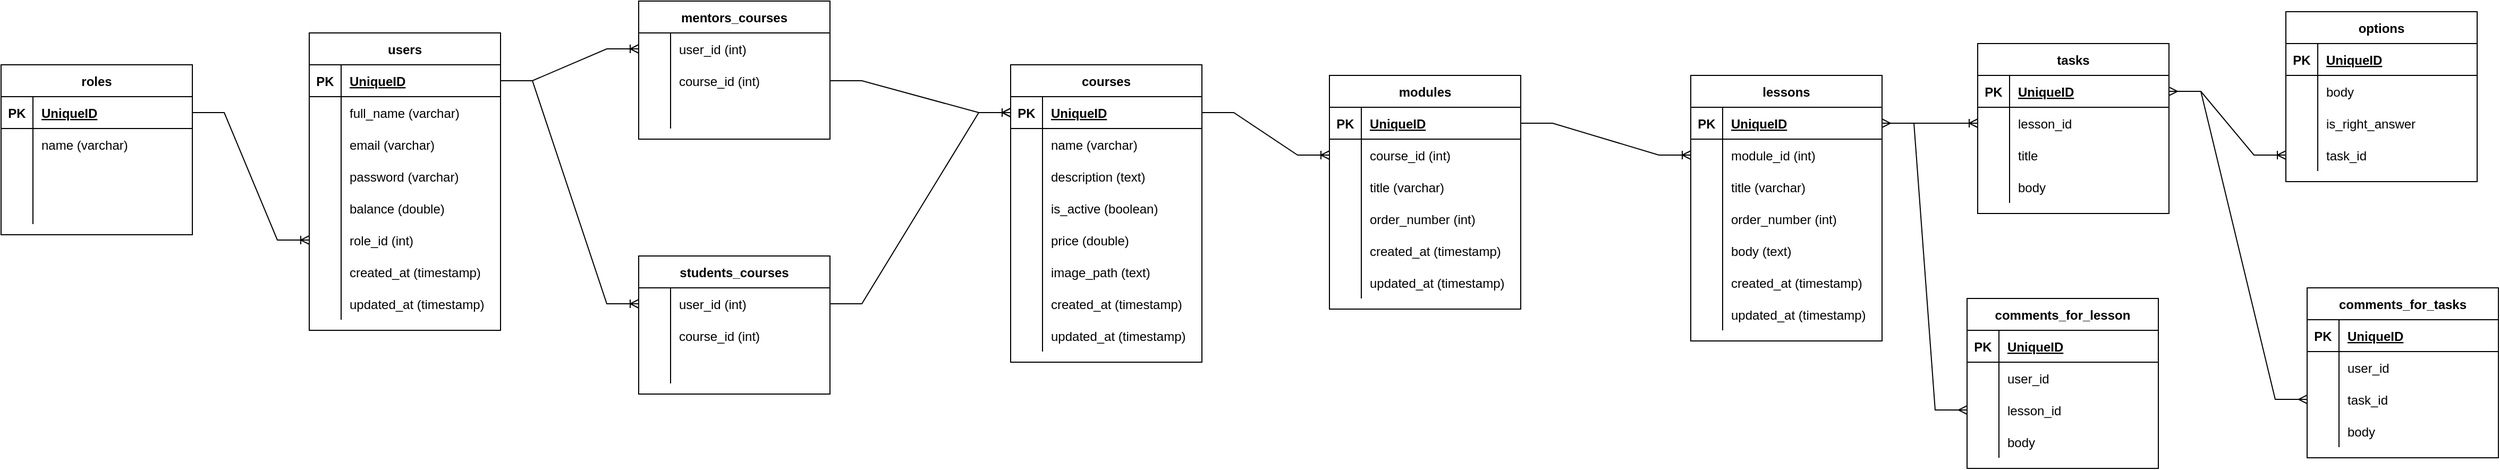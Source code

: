 <mxfile version="16.5.6" type="device"><diagram id="R2lEEEUBdFMjLlhIrx00" name="Page-1"><mxGraphModel dx="1988" dy="519" grid="1" gridSize="10" guides="1" tooltips="1" connect="1" arrows="1" fold="1" page="1" pageScale="1" pageWidth="850" pageHeight="1100" math="0" shadow="0" extFonts="Permanent Marker^https://fonts.googleapis.com/css?family=Permanent+Marker"><root><mxCell id="0"/><mxCell id="1" parent="0"/><mxCell id="XS4-mK8afPILkRImceYB-1" value="courses" style="shape=table;startSize=30;container=1;collapsible=1;childLayout=tableLayout;fixedRows=1;rowLines=0;fontStyle=1;align=center;resizeLast=1;" parent="1" vertex="1"><mxGeometry x="610" y="90" width="180" height="280" as="geometry"/></mxCell><mxCell id="XS4-mK8afPILkRImceYB-2" value="" style="shape=tableRow;horizontal=0;startSize=0;swimlaneHead=0;swimlaneBody=0;fillColor=none;collapsible=0;dropTarget=0;points=[[0,0.5],[1,0.5]];portConstraint=eastwest;top=0;left=0;right=0;bottom=1;" parent="XS4-mK8afPILkRImceYB-1" vertex="1"><mxGeometry y="30" width="180" height="30" as="geometry"/></mxCell><mxCell id="XS4-mK8afPILkRImceYB-3" value="PK" style="shape=partialRectangle;connectable=0;fillColor=none;top=0;left=0;bottom=0;right=0;fontStyle=1;overflow=hidden;" parent="XS4-mK8afPILkRImceYB-2" vertex="1"><mxGeometry width="30" height="30" as="geometry"><mxRectangle width="30" height="30" as="alternateBounds"/></mxGeometry></mxCell><mxCell id="XS4-mK8afPILkRImceYB-4" value="UniqueID" style="shape=partialRectangle;connectable=0;fillColor=none;top=0;left=0;bottom=0;right=0;align=left;spacingLeft=6;fontStyle=5;overflow=hidden;" parent="XS4-mK8afPILkRImceYB-2" vertex="1"><mxGeometry x="30" width="150" height="30" as="geometry"><mxRectangle width="150" height="30" as="alternateBounds"/></mxGeometry></mxCell><mxCell id="XS4-mK8afPILkRImceYB-5" value="" style="shape=tableRow;horizontal=0;startSize=0;swimlaneHead=0;swimlaneBody=0;fillColor=none;collapsible=0;dropTarget=0;points=[[0,0.5],[1,0.5]];portConstraint=eastwest;top=0;left=0;right=0;bottom=0;" parent="XS4-mK8afPILkRImceYB-1" vertex="1"><mxGeometry y="60" width="180" height="30" as="geometry"/></mxCell><mxCell id="XS4-mK8afPILkRImceYB-6" value="" style="shape=partialRectangle;connectable=0;fillColor=none;top=0;left=0;bottom=0;right=0;editable=1;overflow=hidden;" parent="XS4-mK8afPILkRImceYB-5" vertex="1"><mxGeometry width="30" height="30" as="geometry"><mxRectangle width="30" height="30" as="alternateBounds"/></mxGeometry></mxCell><mxCell id="XS4-mK8afPILkRImceYB-7" value="name (varchar)" style="shape=partialRectangle;connectable=0;fillColor=none;top=0;left=0;bottom=0;right=0;align=left;spacingLeft=6;overflow=hidden;" parent="XS4-mK8afPILkRImceYB-5" vertex="1"><mxGeometry x="30" width="150" height="30" as="geometry"><mxRectangle width="150" height="30" as="alternateBounds"/></mxGeometry></mxCell><mxCell id="XS4-mK8afPILkRImceYB-8" value="" style="shape=tableRow;horizontal=0;startSize=0;swimlaneHead=0;swimlaneBody=0;fillColor=none;collapsible=0;dropTarget=0;points=[[0,0.5],[1,0.5]];portConstraint=eastwest;top=0;left=0;right=0;bottom=0;" parent="XS4-mK8afPILkRImceYB-1" vertex="1"><mxGeometry y="90" width="180" height="30" as="geometry"/></mxCell><mxCell id="XS4-mK8afPILkRImceYB-9" value="" style="shape=partialRectangle;connectable=0;fillColor=none;top=0;left=0;bottom=0;right=0;editable=1;overflow=hidden;" parent="XS4-mK8afPILkRImceYB-8" vertex="1"><mxGeometry width="30" height="30" as="geometry"><mxRectangle width="30" height="30" as="alternateBounds"/></mxGeometry></mxCell><mxCell id="XS4-mK8afPILkRImceYB-10" value="description (text)" style="shape=partialRectangle;connectable=0;fillColor=none;top=0;left=0;bottom=0;right=0;align=left;spacingLeft=6;overflow=hidden;" parent="XS4-mK8afPILkRImceYB-8" vertex="1"><mxGeometry x="30" width="150" height="30" as="geometry"><mxRectangle width="150" height="30" as="alternateBounds"/></mxGeometry></mxCell><mxCell id="XS4-mK8afPILkRImceYB-11" value="" style="shape=tableRow;horizontal=0;startSize=0;swimlaneHead=0;swimlaneBody=0;fillColor=none;collapsible=0;dropTarget=0;points=[[0,0.5],[1,0.5]];portConstraint=eastwest;top=0;left=0;right=0;bottom=0;" parent="XS4-mK8afPILkRImceYB-1" vertex="1"><mxGeometry y="120" width="180" height="30" as="geometry"/></mxCell><mxCell id="XS4-mK8afPILkRImceYB-12" value="" style="shape=partialRectangle;connectable=0;fillColor=none;top=0;left=0;bottom=0;right=0;editable=1;overflow=hidden;" parent="XS4-mK8afPILkRImceYB-11" vertex="1"><mxGeometry width="30" height="30" as="geometry"><mxRectangle width="30" height="30" as="alternateBounds"/></mxGeometry></mxCell><mxCell id="XS4-mK8afPILkRImceYB-13" value="is_active (boolean)" style="shape=partialRectangle;connectable=0;fillColor=none;top=0;left=0;bottom=0;right=0;align=left;spacingLeft=6;overflow=hidden;" parent="XS4-mK8afPILkRImceYB-11" vertex="1"><mxGeometry x="30" width="150" height="30" as="geometry"><mxRectangle width="150" height="30" as="alternateBounds"/></mxGeometry></mxCell><mxCell id="XS4-mK8afPILkRImceYB-14" value="" style="shape=tableRow;horizontal=0;startSize=0;swimlaneHead=0;swimlaneBody=0;fillColor=none;collapsible=0;dropTarget=0;points=[[0,0.5],[1,0.5]];portConstraint=eastwest;top=0;left=0;right=0;bottom=0;" parent="XS4-mK8afPILkRImceYB-1" vertex="1"><mxGeometry y="150" width="180" height="30" as="geometry"/></mxCell><mxCell id="XS4-mK8afPILkRImceYB-15" value="" style="shape=partialRectangle;connectable=0;fillColor=none;top=0;left=0;bottom=0;right=0;editable=1;overflow=hidden;" parent="XS4-mK8afPILkRImceYB-14" vertex="1"><mxGeometry width="30" height="30" as="geometry"><mxRectangle width="30" height="30" as="alternateBounds"/></mxGeometry></mxCell><mxCell id="XS4-mK8afPILkRImceYB-16" value="price (double)" style="shape=partialRectangle;connectable=0;fillColor=none;top=0;left=0;bottom=0;right=0;align=left;spacingLeft=6;overflow=hidden;" parent="XS4-mK8afPILkRImceYB-14" vertex="1"><mxGeometry x="30" width="150" height="30" as="geometry"><mxRectangle width="150" height="30" as="alternateBounds"/></mxGeometry></mxCell><mxCell id="DSPW4lPwPJYyPIC0Opnb-1" value="" style="shape=tableRow;horizontal=0;startSize=0;swimlaneHead=0;swimlaneBody=0;fillColor=none;collapsible=0;dropTarget=0;points=[[0,0.5],[1,0.5]];portConstraint=eastwest;top=0;left=0;right=0;bottom=0;" parent="XS4-mK8afPILkRImceYB-1" vertex="1"><mxGeometry y="180" width="180" height="30" as="geometry"/></mxCell><mxCell id="DSPW4lPwPJYyPIC0Opnb-2" value="" style="shape=partialRectangle;connectable=0;fillColor=none;top=0;left=0;bottom=0;right=0;editable=1;overflow=hidden;" parent="DSPW4lPwPJYyPIC0Opnb-1" vertex="1"><mxGeometry width="30" height="30" as="geometry"><mxRectangle width="30" height="30" as="alternateBounds"/></mxGeometry></mxCell><mxCell id="DSPW4lPwPJYyPIC0Opnb-3" value="image_path (text)" style="shape=partialRectangle;connectable=0;fillColor=none;top=0;left=0;bottom=0;right=0;align=left;spacingLeft=6;overflow=hidden;" parent="DSPW4lPwPJYyPIC0Opnb-1" vertex="1"><mxGeometry x="30" width="150" height="30" as="geometry"><mxRectangle width="150" height="30" as="alternateBounds"/></mxGeometry></mxCell><mxCell id="XS4-mK8afPILkRImceYB-17" value="" style="shape=tableRow;horizontal=0;startSize=0;swimlaneHead=0;swimlaneBody=0;fillColor=none;collapsible=0;dropTarget=0;points=[[0,0.5],[1,0.5]];portConstraint=eastwest;top=0;left=0;right=0;bottom=0;" parent="XS4-mK8afPILkRImceYB-1" vertex="1"><mxGeometry y="210" width="180" height="30" as="geometry"/></mxCell><mxCell id="XS4-mK8afPILkRImceYB-18" value="" style="shape=partialRectangle;connectable=0;fillColor=none;top=0;left=0;bottom=0;right=0;editable=1;overflow=hidden;" parent="XS4-mK8afPILkRImceYB-17" vertex="1"><mxGeometry width="30" height="30" as="geometry"><mxRectangle width="30" height="30" as="alternateBounds"/></mxGeometry></mxCell><mxCell id="XS4-mK8afPILkRImceYB-19" value="created_at (timestamp)" style="shape=partialRectangle;connectable=0;fillColor=none;top=0;left=0;bottom=0;right=0;align=left;spacingLeft=6;overflow=hidden;" parent="XS4-mK8afPILkRImceYB-17" vertex="1"><mxGeometry x="30" width="150" height="30" as="geometry"><mxRectangle width="150" height="30" as="alternateBounds"/></mxGeometry></mxCell><mxCell id="XS4-mK8afPILkRImceYB-20" value="" style="shape=tableRow;horizontal=0;startSize=0;swimlaneHead=0;swimlaneBody=0;fillColor=none;collapsible=0;dropTarget=0;points=[[0,0.5],[1,0.5]];portConstraint=eastwest;top=0;left=0;right=0;bottom=0;" parent="XS4-mK8afPILkRImceYB-1" vertex="1"><mxGeometry y="240" width="180" height="30" as="geometry"/></mxCell><mxCell id="XS4-mK8afPILkRImceYB-21" value="" style="shape=partialRectangle;connectable=0;fillColor=none;top=0;left=0;bottom=0;right=0;editable=1;overflow=hidden;" parent="XS4-mK8afPILkRImceYB-20" vertex="1"><mxGeometry width="30" height="30" as="geometry"><mxRectangle width="30" height="30" as="alternateBounds"/></mxGeometry></mxCell><mxCell id="XS4-mK8afPILkRImceYB-22" value="updated_at (timestamp)" style="shape=partialRectangle;connectable=0;fillColor=none;top=0;left=0;bottom=0;right=0;align=left;spacingLeft=6;overflow=hidden;" parent="XS4-mK8afPILkRImceYB-20" vertex="1"><mxGeometry x="30" width="150" height="30" as="geometry"><mxRectangle width="150" height="30" as="alternateBounds"/></mxGeometry></mxCell><mxCell id="XS4-mK8afPILkRImceYB-23" value="users" style="shape=table;startSize=30;container=1;collapsible=1;childLayout=tableLayout;fixedRows=1;rowLines=0;fontStyle=1;align=center;resizeLast=1;" parent="1" vertex="1"><mxGeometry x="-50" y="60" width="180" height="280" as="geometry"/></mxCell><mxCell id="XS4-mK8afPILkRImceYB-24" value="" style="shape=tableRow;horizontal=0;startSize=0;swimlaneHead=0;swimlaneBody=0;fillColor=none;collapsible=0;dropTarget=0;points=[[0,0.5],[1,0.5]];portConstraint=eastwest;top=0;left=0;right=0;bottom=1;" parent="XS4-mK8afPILkRImceYB-23" vertex="1"><mxGeometry y="30" width="180" height="30" as="geometry"/></mxCell><mxCell id="XS4-mK8afPILkRImceYB-25" value="PK" style="shape=partialRectangle;connectable=0;fillColor=none;top=0;left=0;bottom=0;right=0;fontStyle=1;overflow=hidden;" parent="XS4-mK8afPILkRImceYB-24" vertex="1"><mxGeometry width="30" height="30" as="geometry"><mxRectangle width="30" height="30" as="alternateBounds"/></mxGeometry></mxCell><mxCell id="XS4-mK8afPILkRImceYB-26" value="UniqueID" style="shape=partialRectangle;connectable=0;fillColor=none;top=0;left=0;bottom=0;right=0;align=left;spacingLeft=6;fontStyle=5;overflow=hidden;" parent="XS4-mK8afPILkRImceYB-24" vertex="1"><mxGeometry x="30" width="150" height="30" as="geometry"><mxRectangle width="150" height="30" as="alternateBounds"/></mxGeometry></mxCell><mxCell id="XS4-mK8afPILkRImceYB-27" value="" style="shape=tableRow;horizontal=0;startSize=0;swimlaneHead=0;swimlaneBody=0;fillColor=none;collapsible=0;dropTarget=0;points=[[0,0.5],[1,0.5]];portConstraint=eastwest;top=0;left=0;right=0;bottom=0;" parent="XS4-mK8afPILkRImceYB-23" vertex="1"><mxGeometry y="60" width="180" height="30" as="geometry"/></mxCell><mxCell id="XS4-mK8afPILkRImceYB-28" value="" style="shape=partialRectangle;connectable=0;fillColor=none;top=0;left=0;bottom=0;right=0;editable=1;overflow=hidden;" parent="XS4-mK8afPILkRImceYB-27" vertex="1"><mxGeometry width="30" height="30" as="geometry"><mxRectangle width="30" height="30" as="alternateBounds"/></mxGeometry></mxCell><mxCell id="XS4-mK8afPILkRImceYB-29" value="full_name (varchar)" style="shape=partialRectangle;connectable=0;fillColor=none;top=0;left=0;bottom=0;right=0;align=left;spacingLeft=6;overflow=hidden;" parent="XS4-mK8afPILkRImceYB-27" vertex="1"><mxGeometry x="30" width="150" height="30" as="geometry"><mxRectangle width="150" height="30" as="alternateBounds"/></mxGeometry></mxCell><mxCell id="XS4-mK8afPILkRImceYB-30" value="" style="shape=tableRow;horizontal=0;startSize=0;swimlaneHead=0;swimlaneBody=0;fillColor=none;collapsible=0;dropTarget=0;points=[[0,0.5],[1,0.5]];portConstraint=eastwest;top=0;left=0;right=0;bottom=0;" parent="XS4-mK8afPILkRImceYB-23" vertex="1"><mxGeometry y="90" width="180" height="30" as="geometry"/></mxCell><mxCell id="XS4-mK8afPILkRImceYB-31" value="" style="shape=partialRectangle;connectable=0;fillColor=none;top=0;left=0;bottom=0;right=0;editable=1;overflow=hidden;" parent="XS4-mK8afPILkRImceYB-30" vertex="1"><mxGeometry width="30" height="30" as="geometry"><mxRectangle width="30" height="30" as="alternateBounds"/></mxGeometry></mxCell><mxCell id="XS4-mK8afPILkRImceYB-32" value="email (varchar)" style="shape=partialRectangle;connectable=0;fillColor=none;top=0;left=0;bottom=0;right=0;align=left;spacingLeft=6;overflow=hidden;" parent="XS4-mK8afPILkRImceYB-30" vertex="1"><mxGeometry x="30" width="150" height="30" as="geometry"><mxRectangle width="150" height="30" as="alternateBounds"/></mxGeometry></mxCell><mxCell id="XS4-mK8afPILkRImceYB-33" value="" style="shape=tableRow;horizontal=0;startSize=0;swimlaneHead=0;swimlaneBody=0;fillColor=none;collapsible=0;dropTarget=0;points=[[0,0.5],[1,0.5]];portConstraint=eastwest;top=0;left=0;right=0;bottom=0;" parent="XS4-mK8afPILkRImceYB-23" vertex="1"><mxGeometry y="120" width="180" height="30" as="geometry"/></mxCell><mxCell id="XS4-mK8afPILkRImceYB-34" value="" style="shape=partialRectangle;connectable=0;fillColor=none;top=0;left=0;bottom=0;right=0;editable=1;overflow=hidden;" parent="XS4-mK8afPILkRImceYB-33" vertex="1"><mxGeometry width="30" height="30" as="geometry"><mxRectangle width="30" height="30" as="alternateBounds"/></mxGeometry></mxCell><mxCell id="XS4-mK8afPILkRImceYB-35" value="password (varchar)" style="shape=partialRectangle;connectable=0;fillColor=none;top=0;left=0;bottom=0;right=0;align=left;spacingLeft=6;overflow=hidden;" parent="XS4-mK8afPILkRImceYB-33" vertex="1"><mxGeometry x="30" width="150" height="30" as="geometry"><mxRectangle width="150" height="30" as="alternateBounds"/></mxGeometry></mxCell><mxCell id="XS4-mK8afPILkRImceYB-36" value="" style="shape=tableRow;horizontal=0;startSize=0;swimlaneHead=0;swimlaneBody=0;fillColor=none;collapsible=0;dropTarget=0;points=[[0,0.5],[1,0.5]];portConstraint=eastwest;top=0;left=0;right=0;bottom=0;" parent="XS4-mK8afPILkRImceYB-23" vertex="1"><mxGeometry y="150" width="180" height="30" as="geometry"/></mxCell><mxCell id="XS4-mK8afPILkRImceYB-37" value="" style="shape=partialRectangle;connectable=0;fillColor=none;top=0;left=0;bottom=0;right=0;editable=1;overflow=hidden;" parent="XS4-mK8afPILkRImceYB-36" vertex="1"><mxGeometry width="30" height="30" as="geometry"><mxRectangle width="30" height="30" as="alternateBounds"/></mxGeometry></mxCell><mxCell id="XS4-mK8afPILkRImceYB-38" value="balance (double)" style="shape=partialRectangle;connectable=0;fillColor=none;top=0;left=0;bottom=0;right=0;align=left;spacingLeft=6;overflow=hidden;" parent="XS4-mK8afPILkRImceYB-36" vertex="1"><mxGeometry x="30" width="150" height="30" as="geometry"><mxRectangle width="150" height="30" as="alternateBounds"/></mxGeometry></mxCell><mxCell id="XS4-mK8afPILkRImceYB-39" value="" style="shape=tableRow;horizontal=0;startSize=0;swimlaneHead=0;swimlaneBody=0;fillColor=none;collapsible=0;dropTarget=0;points=[[0,0.5],[1,0.5]];portConstraint=eastwest;top=0;left=0;right=0;bottom=0;" parent="XS4-mK8afPILkRImceYB-23" vertex="1"><mxGeometry y="180" width="180" height="30" as="geometry"/></mxCell><mxCell id="XS4-mK8afPILkRImceYB-40" value="" style="shape=partialRectangle;connectable=0;fillColor=none;top=0;left=0;bottom=0;right=0;editable=1;overflow=hidden;" parent="XS4-mK8afPILkRImceYB-39" vertex="1"><mxGeometry width="30" height="30" as="geometry"><mxRectangle width="30" height="30" as="alternateBounds"/></mxGeometry></mxCell><mxCell id="XS4-mK8afPILkRImceYB-41" value="role_id (int)" style="shape=partialRectangle;connectable=0;fillColor=none;top=0;left=0;bottom=0;right=0;align=left;spacingLeft=6;overflow=hidden;" parent="XS4-mK8afPILkRImceYB-39" vertex="1"><mxGeometry x="30" width="150" height="30" as="geometry"><mxRectangle width="150" height="30" as="alternateBounds"/></mxGeometry></mxCell><mxCell id="XS4-mK8afPILkRImceYB-42" value="" style="shape=tableRow;horizontal=0;startSize=0;swimlaneHead=0;swimlaneBody=0;fillColor=none;collapsible=0;dropTarget=0;points=[[0,0.5],[1,0.5]];portConstraint=eastwest;top=0;left=0;right=0;bottom=0;" parent="XS4-mK8afPILkRImceYB-23" vertex="1"><mxGeometry y="210" width="180" height="30" as="geometry"/></mxCell><mxCell id="XS4-mK8afPILkRImceYB-43" value="" style="shape=partialRectangle;connectable=0;fillColor=none;top=0;left=0;bottom=0;right=0;editable=1;overflow=hidden;" parent="XS4-mK8afPILkRImceYB-42" vertex="1"><mxGeometry width="30" height="30" as="geometry"><mxRectangle width="30" height="30" as="alternateBounds"/></mxGeometry></mxCell><mxCell id="XS4-mK8afPILkRImceYB-44" value="created_at (timestamp)" style="shape=partialRectangle;connectable=0;fillColor=none;top=0;left=0;bottom=0;right=0;align=left;spacingLeft=6;overflow=hidden;" parent="XS4-mK8afPILkRImceYB-42" vertex="1"><mxGeometry x="30" width="150" height="30" as="geometry"><mxRectangle width="150" height="30" as="alternateBounds"/></mxGeometry></mxCell><mxCell id="XS4-mK8afPILkRImceYB-45" value="" style="shape=tableRow;horizontal=0;startSize=0;swimlaneHead=0;swimlaneBody=0;fillColor=none;collapsible=0;dropTarget=0;points=[[0,0.5],[1,0.5]];portConstraint=eastwest;top=0;left=0;right=0;bottom=0;" parent="XS4-mK8afPILkRImceYB-23" vertex="1"><mxGeometry y="240" width="180" height="30" as="geometry"/></mxCell><mxCell id="XS4-mK8afPILkRImceYB-46" value="" style="shape=partialRectangle;connectable=0;fillColor=none;top=0;left=0;bottom=0;right=0;editable=1;overflow=hidden;" parent="XS4-mK8afPILkRImceYB-45" vertex="1"><mxGeometry width="30" height="30" as="geometry"><mxRectangle width="30" height="30" as="alternateBounds"/></mxGeometry></mxCell><mxCell id="XS4-mK8afPILkRImceYB-47" value="updated_at (timestamp)" style="shape=partialRectangle;connectable=0;fillColor=none;top=0;left=0;bottom=0;right=0;align=left;spacingLeft=6;overflow=hidden;" parent="XS4-mK8afPILkRImceYB-45" vertex="1"><mxGeometry x="30" width="150" height="30" as="geometry"><mxRectangle width="150" height="30" as="alternateBounds"/></mxGeometry></mxCell><mxCell id="XS4-mK8afPILkRImceYB-48" value="roles" style="shape=table;startSize=30;container=1;collapsible=1;childLayout=tableLayout;fixedRows=1;rowLines=0;fontStyle=1;align=center;resizeLast=1;" parent="1" vertex="1"><mxGeometry x="-340" y="90" width="180" height="160" as="geometry"/></mxCell><mxCell id="XS4-mK8afPILkRImceYB-49" value="" style="shape=tableRow;horizontal=0;startSize=0;swimlaneHead=0;swimlaneBody=0;fillColor=none;collapsible=0;dropTarget=0;points=[[0,0.5],[1,0.5]];portConstraint=eastwest;top=0;left=0;right=0;bottom=1;" parent="XS4-mK8afPILkRImceYB-48" vertex="1"><mxGeometry y="30" width="180" height="30" as="geometry"/></mxCell><mxCell id="XS4-mK8afPILkRImceYB-50" value="PK" style="shape=partialRectangle;connectable=0;fillColor=none;top=0;left=0;bottom=0;right=0;fontStyle=1;overflow=hidden;" parent="XS4-mK8afPILkRImceYB-49" vertex="1"><mxGeometry width="30" height="30" as="geometry"><mxRectangle width="30" height="30" as="alternateBounds"/></mxGeometry></mxCell><mxCell id="XS4-mK8afPILkRImceYB-51" value="UniqueID" style="shape=partialRectangle;connectable=0;fillColor=none;top=0;left=0;bottom=0;right=0;align=left;spacingLeft=6;fontStyle=5;overflow=hidden;" parent="XS4-mK8afPILkRImceYB-49" vertex="1"><mxGeometry x="30" width="150" height="30" as="geometry"><mxRectangle width="150" height="30" as="alternateBounds"/></mxGeometry></mxCell><mxCell id="XS4-mK8afPILkRImceYB-52" value="" style="shape=tableRow;horizontal=0;startSize=0;swimlaneHead=0;swimlaneBody=0;fillColor=none;collapsible=0;dropTarget=0;points=[[0,0.5],[1,0.5]];portConstraint=eastwest;top=0;left=0;right=0;bottom=0;" parent="XS4-mK8afPILkRImceYB-48" vertex="1"><mxGeometry y="60" width="180" height="30" as="geometry"/></mxCell><mxCell id="XS4-mK8afPILkRImceYB-53" value="" style="shape=partialRectangle;connectable=0;fillColor=none;top=0;left=0;bottom=0;right=0;editable=1;overflow=hidden;" parent="XS4-mK8afPILkRImceYB-52" vertex="1"><mxGeometry width="30" height="30" as="geometry"><mxRectangle width="30" height="30" as="alternateBounds"/></mxGeometry></mxCell><mxCell id="XS4-mK8afPILkRImceYB-54" value="name (varchar)" style="shape=partialRectangle;connectable=0;fillColor=none;top=0;left=0;bottom=0;right=0;align=left;spacingLeft=6;overflow=hidden;" parent="XS4-mK8afPILkRImceYB-52" vertex="1"><mxGeometry x="30" width="150" height="30" as="geometry"><mxRectangle width="150" height="30" as="alternateBounds"/></mxGeometry></mxCell><mxCell id="XS4-mK8afPILkRImceYB-55" value="" style="shape=tableRow;horizontal=0;startSize=0;swimlaneHead=0;swimlaneBody=0;fillColor=none;collapsible=0;dropTarget=0;points=[[0,0.5],[1,0.5]];portConstraint=eastwest;top=0;left=0;right=0;bottom=0;" parent="XS4-mK8afPILkRImceYB-48" vertex="1"><mxGeometry y="90" width="180" height="30" as="geometry"/></mxCell><mxCell id="XS4-mK8afPILkRImceYB-56" value="" style="shape=partialRectangle;connectable=0;fillColor=none;top=0;left=0;bottom=0;right=0;editable=1;overflow=hidden;" parent="XS4-mK8afPILkRImceYB-55" vertex="1"><mxGeometry width="30" height="30" as="geometry"><mxRectangle width="30" height="30" as="alternateBounds"/></mxGeometry></mxCell><mxCell id="XS4-mK8afPILkRImceYB-57" value="" style="shape=partialRectangle;connectable=0;fillColor=none;top=0;left=0;bottom=0;right=0;align=left;spacingLeft=6;overflow=hidden;" parent="XS4-mK8afPILkRImceYB-55" vertex="1"><mxGeometry x="30" width="150" height="30" as="geometry"><mxRectangle width="150" height="30" as="alternateBounds"/></mxGeometry></mxCell><mxCell id="XS4-mK8afPILkRImceYB-58" value="" style="shape=tableRow;horizontal=0;startSize=0;swimlaneHead=0;swimlaneBody=0;fillColor=none;collapsible=0;dropTarget=0;points=[[0,0.5],[1,0.5]];portConstraint=eastwest;top=0;left=0;right=0;bottom=0;" parent="XS4-mK8afPILkRImceYB-48" vertex="1"><mxGeometry y="120" width="180" height="30" as="geometry"/></mxCell><mxCell id="XS4-mK8afPILkRImceYB-59" value="" style="shape=partialRectangle;connectable=0;fillColor=none;top=0;left=0;bottom=0;right=0;editable=1;overflow=hidden;" parent="XS4-mK8afPILkRImceYB-58" vertex="1"><mxGeometry width="30" height="30" as="geometry"><mxRectangle width="30" height="30" as="alternateBounds"/></mxGeometry></mxCell><mxCell id="XS4-mK8afPILkRImceYB-60" value="" style="shape=partialRectangle;connectable=0;fillColor=none;top=0;left=0;bottom=0;right=0;align=left;spacingLeft=6;overflow=hidden;" parent="XS4-mK8afPILkRImceYB-58" vertex="1"><mxGeometry x="30" width="150" height="30" as="geometry"><mxRectangle width="150" height="30" as="alternateBounds"/></mxGeometry></mxCell><mxCell id="XS4-mK8afPILkRImceYB-61" value="" style="edgeStyle=entityRelationEdgeStyle;fontSize=12;html=1;endArrow=ERoneToMany;rounded=0;exitX=1;exitY=0.5;exitDx=0;exitDy=0;entryX=0;entryY=0.5;entryDx=0;entryDy=0;" parent="1" source="XS4-mK8afPILkRImceYB-49" target="XS4-mK8afPILkRImceYB-39" edge="1"><mxGeometry width="100" height="100" relative="1" as="geometry"><mxPoint x="-80" y="290" as="sourcePoint"/><mxPoint x="20" y="190" as="targetPoint"/></mxGeometry></mxCell><mxCell id="XS4-mK8afPILkRImceYB-62" value="mentors_courses" style="shape=table;startSize=30;container=1;collapsible=1;childLayout=tableLayout;fixedRows=1;rowLines=0;fontStyle=1;align=center;resizeLast=1;" parent="1" vertex="1"><mxGeometry x="260" y="30" width="180" height="130" as="geometry"/></mxCell><mxCell id="XS4-mK8afPILkRImceYB-66" value="" style="shape=tableRow;horizontal=0;startSize=0;swimlaneHead=0;swimlaneBody=0;fillColor=none;collapsible=0;dropTarget=0;points=[[0,0.5],[1,0.5]];portConstraint=eastwest;top=0;left=0;right=0;bottom=0;" parent="XS4-mK8afPILkRImceYB-62" vertex="1"><mxGeometry y="30" width="180" height="30" as="geometry"/></mxCell><mxCell id="XS4-mK8afPILkRImceYB-67" value="" style="shape=partialRectangle;connectable=0;fillColor=none;top=0;left=0;bottom=0;right=0;editable=1;overflow=hidden;" parent="XS4-mK8afPILkRImceYB-66" vertex="1"><mxGeometry width="30" height="30" as="geometry"><mxRectangle width="30" height="30" as="alternateBounds"/></mxGeometry></mxCell><mxCell id="XS4-mK8afPILkRImceYB-68" value="user_id (int)" style="shape=partialRectangle;connectable=0;fillColor=none;top=0;left=0;bottom=0;right=0;align=left;spacingLeft=6;overflow=hidden;" parent="XS4-mK8afPILkRImceYB-66" vertex="1"><mxGeometry x="30" width="150" height="30" as="geometry"><mxRectangle width="150" height="30" as="alternateBounds"/></mxGeometry></mxCell><mxCell id="XS4-mK8afPILkRImceYB-69" value="" style="shape=tableRow;horizontal=0;startSize=0;swimlaneHead=0;swimlaneBody=0;fillColor=none;collapsible=0;dropTarget=0;points=[[0,0.5],[1,0.5]];portConstraint=eastwest;top=0;left=0;right=0;bottom=0;" parent="XS4-mK8afPILkRImceYB-62" vertex="1"><mxGeometry y="60" width="180" height="30" as="geometry"/></mxCell><mxCell id="XS4-mK8afPILkRImceYB-70" value="" style="shape=partialRectangle;connectable=0;fillColor=none;top=0;left=0;bottom=0;right=0;editable=1;overflow=hidden;" parent="XS4-mK8afPILkRImceYB-69" vertex="1"><mxGeometry width="30" height="30" as="geometry"><mxRectangle width="30" height="30" as="alternateBounds"/></mxGeometry></mxCell><mxCell id="XS4-mK8afPILkRImceYB-71" value="course_id (int)" style="shape=partialRectangle;connectable=0;fillColor=none;top=0;left=0;bottom=0;right=0;align=left;spacingLeft=6;overflow=hidden;" parent="XS4-mK8afPILkRImceYB-69" vertex="1"><mxGeometry x="30" width="150" height="30" as="geometry"><mxRectangle width="150" height="30" as="alternateBounds"/></mxGeometry></mxCell><mxCell id="XS4-mK8afPILkRImceYB-72" value="" style="shape=tableRow;horizontal=0;startSize=0;swimlaneHead=0;swimlaneBody=0;fillColor=none;collapsible=0;dropTarget=0;points=[[0,0.5],[1,0.5]];portConstraint=eastwest;top=0;left=0;right=0;bottom=0;" parent="XS4-mK8afPILkRImceYB-62" vertex="1"><mxGeometry y="90" width="180" height="30" as="geometry"/></mxCell><mxCell id="XS4-mK8afPILkRImceYB-73" value="" style="shape=partialRectangle;connectable=0;fillColor=none;top=0;left=0;bottom=0;right=0;editable=1;overflow=hidden;" parent="XS4-mK8afPILkRImceYB-72" vertex="1"><mxGeometry width="30" height="30" as="geometry"><mxRectangle width="30" height="30" as="alternateBounds"/></mxGeometry></mxCell><mxCell id="XS4-mK8afPILkRImceYB-74" value="" style="shape=partialRectangle;connectable=0;fillColor=none;top=0;left=0;bottom=0;right=0;align=left;spacingLeft=6;overflow=hidden;" parent="XS4-mK8afPILkRImceYB-72" vertex="1"><mxGeometry x="30" width="150" height="30" as="geometry"><mxRectangle width="150" height="30" as="alternateBounds"/></mxGeometry></mxCell><mxCell id="XS4-mK8afPILkRImceYB-88" value="students_courses" style="shape=table;startSize=30;container=1;collapsible=1;childLayout=tableLayout;fixedRows=1;rowLines=0;fontStyle=1;align=center;resizeLast=1;" parent="1" vertex="1"><mxGeometry x="260" y="270" width="180" height="130" as="geometry"/></mxCell><mxCell id="XS4-mK8afPILkRImceYB-89" value="" style="shape=tableRow;horizontal=0;startSize=0;swimlaneHead=0;swimlaneBody=0;fillColor=none;collapsible=0;dropTarget=0;points=[[0,0.5],[1,0.5]];portConstraint=eastwest;top=0;left=0;right=0;bottom=0;" parent="XS4-mK8afPILkRImceYB-88" vertex="1"><mxGeometry y="30" width="180" height="30" as="geometry"/></mxCell><mxCell id="XS4-mK8afPILkRImceYB-90" value="" style="shape=partialRectangle;connectable=0;fillColor=none;top=0;left=0;bottom=0;right=0;editable=1;overflow=hidden;" parent="XS4-mK8afPILkRImceYB-89" vertex="1"><mxGeometry width="30" height="30" as="geometry"><mxRectangle width="30" height="30" as="alternateBounds"/></mxGeometry></mxCell><mxCell id="XS4-mK8afPILkRImceYB-91" value="user_id (int)" style="shape=partialRectangle;connectable=0;fillColor=none;top=0;left=0;bottom=0;right=0;align=left;spacingLeft=6;overflow=hidden;" parent="XS4-mK8afPILkRImceYB-89" vertex="1"><mxGeometry x="30" width="150" height="30" as="geometry"><mxRectangle width="150" height="30" as="alternateBounds"/></mxGeometry></mxCell><mxCell id="XS4-mK8afPILkRImceYB-92" value="" style="shape=tableRow;horizontal=0;startSize=0;swimlaneHead=0;swimlaneBody=0;fillColor=none;collapsible=0;dropTarget=0;points=[[0,0.5],[1,0.5]];portConstraint=eastwest;top=0;left=0;right=0;bottom=0;" parent="XS4-mK8afPILkRImceYB-88" vertex="1"><mxGeometry y="60" width="180" height="30" as="geometry"/></mxCell><mxCell id="XS4-mK8afPILkRImceYB-93" value="" style="shape=partialRectangle;connectable=0;fillColor=none;top=0;left=0;bottom=0;right=0;editable=1;overflow=hidden;" parent="XS4-mK8afPILkRImceYB-92" vertex="1"><mxGeometry width="30" height="30" as="geometry"><mxRectangle width="30" height="30" as="alternateBounds"/></mxGeometry></mxCell><mxCell id="XS4-mK8afPILkRImceYB-94" value="course_id (int)" style="shape=partialRectangle;connectable=0;fillColor=none;top=0;left=0;bottom=0;right=0;align=left;spacingLeft=6;overflow=hidden;" parent="XS4-mK8afPILkRImceYB-92" vertex="1"><mxGeometry x="30" width="150" height="30" as="geometry"><mxRectangle width="150" height="30" as="alternateBounds"/></mxGeometry></mxCell><mxCell id="XS4-mK8afPILkRImceYB-95" value="" style="shape=tableRow;horizontal=0;startSize=0;swimlaneHead=0;swimlaneBody=0;fillColor=none;collapsible=0;dropTarget=0;points=[[0,0.5],[1,0.5]];portConstraint=eastwest;top=0;left=0;right=0;bottom=0;" parent="XS4-mK8afPILkRImceYB-88" vertex="1"><mxGeometry y="90" width="180" height="30" as="geometry"/></mxCell><mxCell id="XS4-mK8afPILkRImceYB-96" value="" style="shape=partialRectangle;connectable=0;fillColor=none;top=0;left=0;bottom=0;right=0;editable=1;overflow=hidden;" parent="XS4-mK8afPILkRImceYB-95" vertex="1"><mxGeometry width="30" height="30" as="geometry"><mxRectangle width="30" height="30" as="alternateBounds"/></mxGeometry></mxCell><mxCell id="XS4-mK8afPILkRImceYB-97" value="" style="shape=partialRectangle;connectable=0;fillColor=none;top=0;left=0;bottom=0;right=0;align=left;spacingLeft=6;overflow=hidden;" parent="XS4-mK8afPILkRImceYB-95" vertex="1"><mxGeometry x="30" width="150" height="30" as="geometry"><mxRectangle width="150" height="30" as="alternateBounds"/></mxGeometry></mxCell><mxCell id="XS4-mK8afPILkRImceYB-98" value="" style="edgeStyle=entityRelationEdgeStyle;fontSize=12;html=1;endArrow=ERoneToMany;rounded=0;exitX=1;exitY=0.5;exitDx=0;exitDy=0;entryX=0;entryY=0.5;entryDx=0;entryDy=0;" parent="1" source="XS4-mK8afPILkRImceYB-24" target="XS4-mK8afPILkRImceYB-66" edge="1"><mxGeometry width="100" height="100" relative="1" as="geometry"><mxPoint x="200" y="210" as="sourcePoint"/><mxPoint x="320" y="190" as="targetPoint"/></mxGeometry></mxCell><mxCell id="XS4-mK8afPILkRImceYB-99" value="" style="edgeStyle=entityRelationEdgeStyle;fontSize=12;html=1;endArrow=ERoneToMany;rounded=0;exitX=1;exitY=0.5;exitDx=0;exitDy=0;" parent="1" source="XS4-mK8afPILkRImceYB-24" target="XS4-mK8afPILkRImceYB-89" edge="1"><mxGeometry width="100" height="100" relative="1" as="geometry"><mxPoint x="220" y="290" as="sourcePoint"/><mxPoint x="320" y="190" as="targetPoint"/></mxGeometry></mxCell><mxCell id="XS4-mK8afPILkRImceYB-100" value="" style="edgeStyle=entityRelationEdgeStyle;fontSize=12;html=1;endArrow=ERoneToMany;rounded=0;exitX=1;exitY=0.5;exitDx=0;exitDy=0;entryX=0;entryY=0.5;entryDx=0;entryDy=0;" parent="1" source="XS4-mK8afPILkRImceYB-69" target="XS4-mK8afPILkRImceYB-2" edge="1"><mxGeometry width="100" height="100" relative="1" as="geometry"><mxPoint x="490" y="260" as="sourcePoint"/><mxPoint x="590" y="160" as="targetPoint"/></mxGeometry></mxCell><mxCell id="XS4-mK8afPILkRImceYB-101" value="" style="edgeStyle=entityRelationEdgeStyle;fontSize=12;html=1;endArrow=ERoneToMany;rounded=0;entryX=0;entryY=0.5;entryDx=0;entryDy=0;exitX=1;exitY=0.5;exitDx=0;exitDy=0;" parent="1" source="XS4-mK8afPILkRImceYB-89" target="XS4-mK8afPILkRImceYB-2" edge="1"><mxGeometry width="100" height="100" relative="1" as="geometry"><mxPoint x="450" y="290" as="sourcePoint"/><mxPoint x="550" y="190" as="targetPoint"/></mxGeometry></mxCell><mxCell id="XS4-mK8afPILkRImceYB-102" value="modules" style="shape=table;startSize=30;container=1;collapsible=1;childLayout=tableLayout;fixedRows=1;rowLines=0;fontStyle=1;align=center;resizeLast=1;" parent="1" vertex="1"><mxGeometry x="910" y="100" width="180" height="220" as="geometry"/></mxCell><mxCell id="XS4-mK8afPILkRImceYB-103" value="" style="shape=tableRow;horizontal=0;startSize=0;swimlaneHead=0;swimlaneBody=0;fillColor=none;collapsible=0;dropTarget=0;points=[[0,0.5],[1,0.5]];portConstraint=eastwest;top=0;left=0;right=0;bottom=1;" parent="XS4-mK8afPILkRImceYB-102" vertex="1"><mxGeometry y="30" width="180" height="30" as="geometry"/></mxCell><mxCell id="XS4-mK8afPILkRImceYB-104" value="PK" style="shape=partialRectangle;connectable=0;fillColor=none;top=0;left=0;bottom=0;right=0;fontStyle=1;overflow=hidden;" parent="XS4-mK8afPILkRImceYB-103" vertex="1"><mxGeometry width="30" height="30" as="geometry"><mxRectangle width="30" height="30" as="alternateBounds"/></mxGeometry></mxCell><mxCell id="XS4-mK8afPILkRImceYB-105" value="UniqueID" style="shape=partialRectangle;connectable=0;fillColor=none;top=0;left=0;bottom=0;right=0;align=left;spacingLeft=6;fontStyle=5;overflow=hidden;" parent="XS4-mK8afPILkRImceYB-103" vertex="1"><mxGeometry x="30" width="150" height="30" as="geometry"><mxRectangle width="150" height="30" as="alternateBounds"/></mxGeometry></mxCell><mxCell id="XS4-mK8afPILkRImceYB-106" value="" style="shape=tableRow;horizontal=0;startSize=0;swimlaneHead=0;swimlaneBody=0;fillColor=none;collapsible=0;dropTarget=0;points=[[0,0.5],[1,0.5]];portConstraint=eastwest;top=0;left=0;right=0;bottom=0;" parent="XS4-mK8afPILkRImceYB-102" vertex="1"><mxGeometry y="60" width="180" height="30" as="geometry"/></mxCell><mxCell id="XS4-mK8afPILkRImceYB-107" value="" style="shape=partialRectangle;connectable=0;fillColor=none;top=0;left=0;bottom=0;right=0;editable=1;overflow=hidden;" parent="XS4-mK8afPILkRImceYB-106" vertex="1"><mxGeometry width="30" height="30" as="geometry"><mxRectangle width="30" height="30" as="alternateBounds"/></mxGeometry></mxCell><mxCell id="XS4-mK8afPILkRImceYB-108" value="course_id (int)" style="shape=partialRectangle;connectable=0;fillColor=none;top=0;left=0;bottom=0;right=0;align=left;spacingLeft=6;overflow=hidden;" parent="XS4-mK8afPILkRImceYB-106" vertex="1"><mxGeometry x="30" width="150" height="30" as="geometry"><mxRectangle width="150" height="30" as="alternateBounds"/></mxGeometry></mxCell><mxCell id="XS4-mK8afPILkRImceYB-109" value="" style="shape=tableRow;horizontal=0;startSize=0;swimlaneHead=0;swimlaneBody=0;fillColor=none;collapsible=0;dropTarget=0;points=[[0,0.5],[1,0.5]];portConstraint=eastwest;top=0;left=0;right=0;bottom=0;" parent="XS4-mK8afPILkRImceYB-102" vertex="1"><mxGeometry y="90" width="180" height="30" as="geometry"/></mxCell><mxCell id="XS4-mK8afPILkRImceYB-110" value="" style="shape=partialRectangle;connectable=0;fillColor=none;top=0;left=0;bottom=0;right=0;editable=1;overflow=hidden;" parent="XS4-mK8afPILkRImceYB-109" vertex="1"><mxGeometry width="30" height="30" as="geometry"><mxRectangle width="30" height="30" as="alternateBounds"/></mxGeometry></mxCell><mxCell id="XS4-mK8afPILkRImceYB-111" value="title (varchar)" style="shape=partialRectangle;connectable=0;fillColor=none;top=0;left=0;bottom=0;right=0;align=left;spacingLeft=6;overflow=hidden;" parent="XS4-mK8afPILkRImceYB-109" vertex="1"><mxGeometry x="30" width="150" height="30" as="geometry"><mxRectangle width="150" height="30" as="alternateBounds"/></mxGeometry></mxCell><mxCell id="XS4-mK8afPILkRImceYB-112" value="" style="shape=tableRow;horizontal=0;startSize=0;swimlaneHead=0;swimlaneBody=0;fillColor=none;collapsible=0;dropTarget=0;points=[[0,0.5],[1,0.5]];portConstraint=eastwest;top=0;left=0;right=0;bottom=0;" parent="XS4-mK8afPILkRImceYB-102" vertex="1"><mxGeometry y="120" width="180" height="30" as="geometry"/></mxCell><mxCell id="XS4-mK8afPILkRImceYB-113" value="" style="shape=partialRectangle;connectable=0;fillColor=none;top=0;left=0;bottom=0;right=0;editable=1;overflow=hidden;" parent="XS4-mK8afPILkRImceYB-112" vertex="1"><mxGeometry width="30" height="30" as="geometry"><mxRectangle width="30" height="30" as="alternateBounds"/></mxGeometry></mxCell><mxCell id="XS4-mK8afPILkRImceYB-114" value="order_number (int)" style="shape=partialRectangle;connectable=0;fillColor=none;top=0;left=0;bottom=0;right=0;align=left;spacingLeft=6;overflow=hidden;" parent="XS4-mK8afPILkRImceYB-112" vertex="1"><mxGeometry x="30" width="150" height="30" as="geometry"><mxRectangle width="150" height="30" as="alternateBounds"/></mxGeometry></mxCell><mxCell id="XS4-mK8afPILkRImceYB-115" value="" style="shape=tableRow;horizontal=0;startSize=0;swimlaneHead=0;swimlaneBody=0;fillColor=none;collapsible=0;dropTarget=0;points=[[0,0.5],[1,0.5]];portConstraint=eastwest;top=0;left=0;right=0;bottom=0;" parent="XS4-mK8afPILkRImceYB-102" vertex="1"><mxGeometry y="150" width="180" height="30" as="geometry"/></mxCell><mxCell id="XS4-mK8afPILkRImceYB-116" value="" style="shape=partialRectangle;connectable=0;fillColor=none;top=0;left=0;bottom=0;right=0;editable=1;overflow=hidden;" parent="XS4-mK8afPILkRImceYB-115" vertex="1"><mxGeometry width="30" height="30" as="geometry"><mxRectangle width="30" height="30" as="alternateBounds"/></mxGeometry></mxCell><mxCell id="XS4-mK8afPILkRImceYB-117" value="created_at (timestamp)" style="shape=partialRectangle;connectable=0;fillColor=none;top=0;left=0;bottom=0;right=0;align=left;spacingLeft=6;overflow=hidden;" parent="XS4-mK8afPILkRImceYB-115" vertex="1"><mxGeometry x="30" width="150" height="30" as="geometry"><mxRectangle width="150" height="30" as="alternateBounds"/></mxGeometry></mxCell><mxCell id="XS4-mK8afPILkRImceYB-118" value="" style="shape=tableRow;horizontal=0;startSize=0;swimlaneHead=0;swimlaneBody=0;fillColor=none;collapsible=0;dropTarget=0;points=[[0,0.5],[1,0.5]];portConstraint=eastwest;top=0;left=0;right=0;bottom=0;" parent="XS4-mK8afPILkRImceYB-102" vertex="1"><mxGeometry y="180" width="180" height="30" as="geometry"/></mxCell><mxCell id="XS4-mK8afPILkRImceYB-119" value="" style="shape=partialRectangle;connectable=0;fillColor=none;top=0;left=0;bottom=0;right=0;editable=1;overflow=hidden;" parent="XS4-mK8afPILkRImceYB-118" vertex="1"><mxGeometry width="30" height="30" as="geometry"><mxRectangle width="30" height="30" as="alternateBounds"/></mxGeometry></mxCell><mxCell id="XS4-mK8afPILkRImceYB-120" value="updated_at (timestamp)" style="shape=partialRectangle;connectable=0;fillColor=none;top=0;left=0;bottom=0;right=0;align=left;spacingLeft=6;overflow=hidden;" parent="XS4-mK8afPILkRImceYB-118" vertex="1"><mxGeometry x="30" width="150" height="30" as="geometry"><mxRectangle width="150" height="30" as="alternateBounds"/></mxGeometry></mxCell><mxCell id="XS4-mK8afPILkRImceYB-121" value="" style="edgeStyle=entityRelationEdgeStyle;fontSize=12;html=1;endArrow=ERoneToMany;rounded=0;exitX=1;exitY=0.5;exitDx=0;exitDy=0;entryX=0;entryY=0.5;entryDx=0;entryDy=0;" parent="1" source="XS4-mK8afPILkRImceYB-2" target="XS4-mK8afPILkRImceYB-106" edge="1"><mxGeometry width="100" height="100" relative="1" as="geometry"><mxPoint x="810" y="160" as="sourcePoint"/><mxPoint x="1070" y="190" as="targetPoint"/></mxGeometry></mxCell><mxCell id="XS4-mK8afPILkRImceYB-122" value="lessons" style="shape=table;startSize=30;container=1;collapsible=1;childLayout=tableLayout;fixedRows=1;rowLines=0;fontStyle=1;align=center;resizeLast=1;" parent="1" vertex="1"><mxGeometry x="1250" y="100" width="180" height="250" as="geometry"/></mxCell><mxCell id="XS4-mK8afPILkRImceYB-123" value="" style="shape=tableRow;horizontal=0;startSize=0;swimlaneHead=0;swimlaneBody=0;fillColor=none;collapsible=0;dropTarget=0;points=[[0,0.5],[1,0.5]];portConstraint=eastwest;top=0;left=0;right=0;bottom=1;" parent="XS4-mK8afPILkRImceYB-122" vertex="1"><mxGeometry y="30" width="180" height="30" as="geometry"/></mxCell><mxCell id="XS4-mK8afPILkRImceYB-124" value="PK" style="shape=partialRectangle;connectable=0;fillColor=none;top=0;left=0;bottom=0;right=0;fontStyle=1;overflow=hidden;" parent="XS4-mK8afPILkRImceYB-123" vertex="1"><mxGeometry width="30" height="30" as="geometry"><mxRectangle width="30" height="30" as="alternateBounds"/></mxGeometry></mxCell><mxCell id="XS4-mK8afPILkRImceYB-125" value="UniqueID" style="shape=partialRectangle;connectable=0;fillColor=none;top=0;left=0;bottom=0;right=0;align=left;spacingLeft=6;fontStyle=5;overflow=hidden;" parent="XS4-mK8afPILkRImceYB-123" vertex="1"><mxGeometry x="30" width="150" height="30" as="geometry"><mxRectangle width="150" height="30" as="alternateBounds"/></mxGeometry></mxCell><mxCell id="XS4-mK8afPILkRImceYB-126" value="" style="shape=tableRow;horizontal=0;startSize=0;swimlaneHead=0;swimlaneBody=0;fillColor=none;collapsible=0;dropTarget=0;points=[[0,0.5],[1,0.5]];portConstraint=eastwest;top=0;left=0;right=0;bottom=0;" parent="XS4-mK8afPILkRImceYB-122" vertex="1"><mxGeometry y="60" width="180" height="30" as="geometry"/></mxCell><mxCell id="XS4-mK8afPILkRImceYB-127" value="" style="shape=partialRectangle;connectable=0;fillColor=none;top=0;left=0;bottom=0;right=0;editable=1;overflow=hidden;" parent="XS4-mK8afPILkRImceYB-126" vertex="1"><mxGeometry width="30" height="30" as="geometry"><mxRectangle width="30" height="30" as="alternateBounds"/></mxGeometry></mxCell><mxCell id="XS4-mK8afPILkRImceYB-128" value="module_id (int)" style="shape=partialRectangle;connectable=0;fillColor=none;top=0;left=0;bottom=0;right=0;align=left;spacingLeft=6;overflow=hidden;" parent="XS4-mK8afPILkRImceYB-126" vertex="1"><mxGeometry x="30" width="150" height="30" as="geometry"><mxRectangle width="150" height="30" as="alternateBounds"/></mxGeometry></mxCell><mxCell id="XS4-mK8afPILkRImceYB-129" value="" style="shape=tableRow;horizontal=0;startSize=0;swimlaneHead=0;swimlaneBody=0;fillColor=none;collapsible=0;dropTarget=0;points=[[0,0.5],[1,0.5]];portConstraint=eastwest;top=0;left=0;right=0;bottom=0;" parent="XS4-mK8afPILkRImceYB-122" vertex="1"><mxGeometry y="90" width="180" height="30" as="geometry"/></mxCell><mxCell id="XS4-mK8afPILkRImceYB-130" value="" style="shape=partialRectangle;connectable=0;fillColor=none;top=0;left=0;bottom=0;right=0;editable=1;overflow=hidden;" parent="XS4-mK8afPILkRImceYB-129" vertex="1"><mxGeometry width="30" height="30" as="geometry"><mxRectangle width="30" height="30" as="alternateBounds"/></mxGeometry></mxCell><mxCell id="XS4-mK8afPILkRImceYB-131" value="title (varchar)" style="shape=partialRectangle;connectable=0;fillColor=none;top=0;left=0;bottom=0;right=0;align=left;spacingLeft=6;overflow=hidden;" parent="XS4-mK8afPILkRImceYB-129" vertex="1"><mxGeometry x="30" width="150" height="30" as="geometry"><mxRectangle width="150" height="30" as="alternateBounds"/></mxGeometry></mxCell><mxCell id="XS4-mK8afPILkRImceYB-132" value="" style="shape=tableRow;horizontal=0;startSize=0;swimlaneHead=0;swimlaneBody=0;fillColor=none;collapsible=0;dropTarget=0;points=[[0,0.5],[1,0.5]];portConstraint=eastwest;top=0;left=0;right=0;bottom=0;" parent="XS4-mK8afPILkRImceYB-122" vertex="1"><mxGeometry y="120" width="180" height="30" as="geometry"/></mxCell><mxCell id="XS4-mK8afPILkRImceYB-133" value="" style="shape=partialRectangle;connectable=0;fillColor=none;top=0;left=0;bottom=0;right=0;editable=1;overflow=hidden;" parent="XS4-mK8afPILkRImceYB-132" vertex="1"><mxGeometry width="30" height="30" as="geometry"><mxRectangle width="30" height="30" as="alternateBounds"/></mxGeometry></mxCell><mxCell id="XS4-mK8afPILkRImceYB-134" value="order_number (int)" style="shape=partialRectangle;connectable=0;fillColor=none;top=0;left=0;bottom=0;right=0;align=left;spacingLeft=6;overflow=hidden;" parent="XS4-mK8afPILkRImceYB-132" vertex="1"><mxGeometry x="30" width="150" height="30" as="geometry"><mxRectangle width="150" height="30" as="alternateBounds"/></mxGeometry></mxCell><mxCell id="XS4-mK8afPILkRImceYB-135" value="" style="shape=tableRow;horizontal=0;startSize=0;swimlaneHead=0;swimlaneBody=0;fillColor=none;collapsible=0;dropTarget=0;points=[[0,0.5],[1,0.5]];portConstraint=eastwest;top=0;left=0;right=0;bottom=0;" parent="XS4-mK8afPILkRImceYB-122" vertex="1"><mxGeometry y="150" width="180" height="30" as="geometry"/></mxCell><mxCell id="XS4-mK8afPILkRImceYB-136" value="" style="shape=partialRectangle;connectable=0;fillColor=none;top=0;left=0;bottom=0;right=0;editable=1;overflow=hidden;" parent="XS4-mK8afPILkRImceYB-135" vertex="1"><mxGeometry width="30" height="30" as="geometry"><mxRectangle width="30" height="30" as="alternateBounds"/></mxGeometry></mxCell><mxCell id="XS4-mK8afPILkRImceYB-137" value="body (text)" style="shape=partialRectangle;connectable=0;fillColor=none;top=0;left=0;bottom=0;right=0;align=left;spacingLeft=6;overflow=hidden;" parent="XS4-mK8afPILkRImceYB-135" vertex="1"><mxGeometry x="30" width="150" height="30" as="geometry"><mxRectangle width="150" height="30" as="alternateBounds"/></mxGeometry></mxCell><mxCell id="XS4-mK8afPILkRImceYB-138" value="" style="shape=tableRow;horizontal=0;startSize=0;swimlaneHead=0;swimlaneBody=0;fillColor=none;collapsible=0;dropTarget=0;points=[[0,0.5],[1,0.5]];portConstraint=eastwest;top=0;left=0;right=0;bottom=0;" parent="XS4-mK8afPILkRImceYB-122" vertex="1"><mxGeometry y="180" width="180" height="30" as="geometry"/></mxCell><mxCell id="XS4-mK8afPILkRImceYB-139" value="" style="shape=partialRectangle;connectable=0;fillColor=none;top=0;left=0;bottom=0;right=0;editable=1;overflow=hidden;" parent="XS4-mK8afPILkRImceYB-138" vertex="1"><mxGeometry width="30" height="30" as="geometry"><mxRectangle width="30" height="30" as="alternateBounds"/></mxGeometry></mxCell><mxCell id="XS4-mK8afPILkRImceYB-140" value="created_at (timestamp)" style="shape=partialRectangle;connectable=0;fillColor=none;top=0;left=0;bottom=0;right=0;align=left;spacingLeft=6;overflow=hidden;" parent="XS4-mK8afPILkRImceYB-138" vertex="1"><mxGeometry x="30" width="150" height="30" as="geometry"><mxRectangle width="150" height="30" as="alternateBounds"/></mxGeometry></mxCell><mxCell id="XS4-mK8afPILkRImceYB-141" value="" style="shape=tableRow;horizontal=0;startSize=0;swimlaneHead=0;swimlaneBody=0;fillColor=none;collapsible=0;dropTarget=0;points=[[0,0.5],[1,0.5]];portConstraint=eastwest;top=0;left=0;right=0;bottom=0;" parent="XS4-mK8afPILkRImceYB-122" vertex="1"><mxGeometry y="210" width="180" height="30" as="geometry"/></mxCell><mxCell id="XS4-mK8afPILkRImceYB-142" value="" style="shape=partialRectangle;connectable=0;fillColor=none;top=0;left=0;bottom=0;right=0;editable=1;overflow=hidden;" parent="XS4-mK8afPILkRImceYB-141" vertex="1"><mxGeometry width="30" height="30" as="geometry"><mxRectangle width="30" height="30" as="alternateBounds"/></mxGeometry></mxCell><mxCell id="XS4-mK8afPILkRImceYB-143" value="updated_at (timestamp)" style="shape=partialRectangle;connectable=0;fillColor=none;top=0;left=0;bottom=0;right=0;align=left;spacingLeft=6;overflow=hidden;" parent="XS4-mK8afPILkRImceYB-141" vertex="1"><mxGeometry x="30" width="150" height="30" as="geometry"><mxRectangle width="150" height="30" as="alternateBounds"/></mxGeometry></mxCell><mxCell id="XS4-mK8afPILkRImceYB-144" value="" style="edgeStyle=entityRelationEdgeStyle;fontSize=12;html=1;endArrow=ERoneToMany;rounded=0;entryX=0;entryY=0.5;entryDx=0;entryDy=0;exitX=1;exitY=0.5;exitDx=0;exitDy=0;" parent="1" source="XS4-mK8afPILkRImceYB-103" target="XS4-mK8afPILkRImceYB-126" edge="1"><mxGeometry width="100" height="100" relative="1" as="geometry"><mxPoint x="1100" y="360" as="sourcePoint"/><mxPoint x="1200" y="260" as="targetPoint"/></mxGeometry></mxCell><mxCell id="KPmlejAQFtT2h6iSbdiZ-1" value="tasks" style="shape=table;startSize=30;container=1;collapsible=1;childLayout=tableLayout;fixedRows=1;rowLines=0;fontStyle=1;align=center;resizeLast=1;" vertex="1" parent="1"><mxGeometry x="1520" y="70" width="180" height="160" as="geometry"/></mxCell><mxCell id="KPmlejAQFtT2h6iSbdiZ-2" value="" style="shape=tableRow;horizontal=0;startSize=0;swimlaneHead=0;swimlaneBody=0;fillColor=none;collapsible=0;dropTarget=0;points=[[0,0.5],[1,0.5]];portConstraint=eastwest;top=0;left=0;right=0;bottom=1;" vertex="1" parent="KPmlejAQFtT2h6iSbdiZ-1"><mxGeometry y="30" width="180" height="30" as="geometry"/></mxCell><mxCell id="KPmlejAQFtT2h6iSbdiZ-3" value="PK" style="shape=partialRectangle;connectable=0;fillColor=none;top=0;left=0;bottom=0;right=0;fontStyle=1;overflow=hidden;" vertex="1" parent="KPmlejAQFtT2h6iSbdiZ-2"><mxGeometry width="30" height="30" as="geometry"><mxRectangle width="30" height="30" as="alternateBounds"/></mxGeometry></mxCell><mxCell id="KPmlejAQFtT2h6iSbdiZ-4" value="UniqueID" style="shape=partialRectangle;connectable=0;fillColor=none;top=0;left=0;bottom=0;right=0;align=left;spacingLeft=6;fontStyle=5;overflow=hidden;" vertex="1" parent="KPmlejAQFtT2h6iSbdiZ-2"><mxGeometry x="30" width="150" height="30" as="geometry"><mxRectangle width="150" height="30" as="alternateBounds"/></mxGeometry></mxCell><mxCell id="KPmlejAQFtT2h6iSbdiZ-11" value="" style="shape=tableRow;horizontal=0;startSize=0;swimlaneHead=0;swimlaneBody=0;fillColor=none;collapsible=0;dropTarget=0;points=[[0,0.5],[1,0.5]];portConstraint=eastwest;top=0;left=0;right=0;bottom=0;" vertex="1" parent="KPmlejAQFtT2h6iSbdiZ-1"><mxGeometry y="60" width="180" height="30" as="geometry"/></mxCell><mxCell id="KPmlejAQFtT2h6iSbdiZ-12" value="" style="shape=partialRectangle;connectable=0;fillColor=none;top=0;left=0;bottom=0;right=0;editable=1;overflow=hidden;" vertex="1" parent="KPmlejAQFtT2h6iSbdiZ-11"><mxGeometry width="30" height="30" as="geometry"><mxRectangle width="30" height="30" as="alternateBounds"/></mxGeometry></mxCell><mxCell id="KPmlejAQFtT2h6iSbdiZ-13" value="lesson_id" style="shape=partialRectangle;connectable=0;fillColor=none;top=0;left=0;bottom=0;right=0;align=left;spacingLeft=6;overflow=hidden;" vertex="1" parent="KPmlejAQFtT2h6iSbdiZ-11"><mxGeometry x="30" width="150" height="30" as="geometry"><mxRectangle width="150" height="30" as="alternateBounds"/></mxGeometry></mxCell><mxCell id="KPmlejAQFtT2h6iSbdiZ-5" value="" style="shape=tableRow;horizontal=0;startSize=0;swimlaneHead=0;swimlaneBody=0;fillColor=none;collapsible=0;dropTarget=0;points=[[0,0.5],[1,0.5]];portConstraint=eastwest;top=0;left=0;right=0;bottom=0;" vertex="1" parent="KPmlejAQFtT2h6iSbdiZ-1"><mxGeometry y="90" width="180" height="30" as="geometry"/></mxCell><mxCell id="KPmlejAQFtT2h6iSbdiZ-6" value="" style="shape=partialRectangle;connectable=0;fillColor=none;top=0;left=0;bottom=0;right=0;editable=1;overflow=hidden;" vertex="1" parent="KPmlejAQFtT2h6iSbdiZ-5"><mxGeometry width="30" height="30" as="geometry"><mxRectangle width="30" height="30" as="alternateBounds"/></mxGeometry></mxCell><mxCell id="KPmlejAQFtT2h6iSbdiZ-7" value="title" style="shape=partialRectangle;connectable=0;fillColor=none;top=0;left=0;bottom=0;right=0;align=left;spacingLeft=6;overflow=hidden;" vertex="1" parent="KPmlejAQFtT2h6iSbdiZ-5"><mxGeometry x="30" width="150" height="30" as="geometry"><mxRectangle width="150" height="30" as="alternateBounds"/></mxGeometry></mxCell><mxCell id="KPmlejAQFtT2h6iSbdiZ-8" value="" style="shape=tableRow;horizontal=0;startSize=0;swimlaneHead=0;swimlaneBody=0;fillColor=none;collapsible=0;dropTarget=0;points=[[0,0.5],[1,0.5]];portConstraint=eastwest;top=0;left=0;right=0;bottom=0;" vertex="1" parent="KPmlejAQFtT2h6iSbdiZ-1"><mxGeometry y="120" width="180" height="30" as="geometry"/></mxCell><mxCell id="KPmlejAQFtT2h6iSbdiZ-9" value="" style="shape=partialRectangle;connectable=0;fillColor=none;top=0;left=0;bottom=0;right=0;editable=1;overflow=hidden;" vertex="1" parent="KPmlejAQFtT2h6iSbdiZ-8"><mxGeometry width="30" height="30" as="geometry"><mxRectangle width="30" height="30" as="alternateBounds"/></mxGeometry></mxCell><mxCell id="KPmlejAQFtT2h6iSbdiZ-10" value="body" style="shape=partialRectangle;connectable=0;fillColor=none;top=0;left=0;bottom=0;right=0;align=left;spacingLeft=6;overflow=hidden;" vertex="1" parent="KPmlejAQFtT2h6iSbdiZ-8"><mxGeometry x="30" width="150" height="30" as="geometry"><mxRectangle width="150" height="30" as="alternateBounds"/></mxGeometry></mxCell><mxCell id="KPmlejAQFtT2h6iSbdiZ-14" value="options" style="shape=table;startSize=30;container=1;collapsible=1;childLayout=tableLayout;fixedRows=1;rowLines=0;fontStyle=1;align=center;resizeLast=1;" vertex="1" parent="1"><mxGeometry x="1810" y="40" width="180" height="160" as="geometry"/></mxCell><mxCell id="KPmlejAQFtT2h6iSbdiZ-15" value="" style="shape=tableRow;horizontal=0;startSize=0;swimlaneHead=0;swimlaneBody=0;fillColor=none;collapsible=0;dropTarget=0;points=[[0,0.5],[1,0.5]];portConstraint=eastwest;top=0;left=0;right=0;bottom=1;" vertex="1" parent="KPmlejAQFtT2h6iSbdiZ-14"><mxGeometry y="30" width="180" height="30" as="geometry"/></mxCell><mxCell id="KPmlejAQFtT2h6iSbdiZ-16" value="PK" style="shape=partialRectangle;connectable=0;fillColor=none;top=0;left=0;bottom=0;right=0;fontStyle=1;overflow=hidden;" vertex="1" parent="KPmlejAQFtT2h6iSbdiZ-15"><mxGeometry width="30" height="30" as="geometry"><mxRectangle width="30" height="30" as="alternateBounds"/></mxGeometry></mxCell><mxCell id="KPmlejAQFtT2h6iSbdiZ-17" value="UniqueID" style="shape=partialRectangle;connectable=0;fillColor=none;top=0;left=0;bottom=0;right=0;align=left;spacingLeft=6;fontStyle=5;overflow=hidden;" vertex="1" parent="KPmlejAQFtT2h6iSbdiZ-15"><mxGeometry x="30" width="150" height="30" as="geometry"><mxRectangle width="150" height="30" as="alternateBounds"/></mxGeometry></mxCell><mxCell id="KPmlejAQFtT2h6iSbdiZ-18" value="" style="shape=tableRow;horizontal=0;startSize=0;swimlaneHead=0;swimlaneBody=0;fillColor=none;collapsible=0;dropTarget=0;points=[[0,0.5],[1,0.5]];portConstraint=eastwest;top=0;left=0;right=0;bottom=0;" vertex="1" parent="KPmlejAQFtT2h6iSbdiZ-14"><mxGeometry y="60" width="180" height="30" as="geometry"/></mxCell><mxCell id="KPmlejAQFtT2h6iSbdiZ-19" value="" style="shape=partialRectangle;connectable=0;fillColor=none;top=0;left=0;bottom=0;right=0;editable=1;overflow=hidden;" vertex="1" parent="KPmlejAQFtT2h6iSbdiZ-18"><mxGeometry width="30" height="30" as="geometry"><mxRectangle width="30" height="30" as="alternateBounds"/></mxGeometry></mxCell><mxCell id="KPmlejAQFtT2h6iSbdiZ-20" value="body" style="shape=partialRectangle;connectable=0;fillColor=none;top=0;left=0;bottom=0;right=0;align=left;spacingLeft=6;overflow=hidden;" vertex="1" parent="KPmlejAQFtT2h6iSbdiZ-18"><mxGeometry x="30" width="150" height="30" as="geometry"><mxRectangle width="150" height="30" as="alternateBounds"/></mxGeometry></mxCell><mxCell id="KPmlejAQFtT2h6iSbdiZ-21" value="" style="shape=tableRow;horizontal=0;startSize=0;swimlaneHead=0;swimlaneBody=0;fillColor=none;collapsible=0;dropTarget=0;points=[[0,0.5],[1,0.5]];portConstraint=eastwest;top=0;left=0;right=0;bottom=0;" vertex="1" parent="KPmlejAQFtT2h6iSbdiZ-14"><mxGeometry y="90" width="180" height="30" as="geometry"/></mxCell><mxCell id="KPmlejAQFtT2h6iSbdiZ-22" value="" style="shape=partialRectangle;connectable=0;fillColor=none;top=0;left=0;bottom=0;right=0;editable=1;overflow=hidden;" vertex="1" parent="KPmlejAQFtT2h6iSbdiZ-21"><mxGeometry width="30" height="30" as="geometry"><mxRectangle width="30" height="30" as="alternateBounds"/></mxGeometry></mxCell><mxCell id="KPmlejAQFtT2h6iSbdiZ-23" value="is_right_answer" style="shape=partialRectangle;connectable=0;fillColor=none;top=0;left=0;bottom=0;right=0;align=left;spacingLeft=6;overflow=hidden;" vertex="1" parent="KPmlejAQFtT2h6iSbdiZ-21"><mxGeometry x="30" width="150" height="30" as="geometry"><mxRectangle width="150" height="30" as="alternateBounds"/></mxGeometry></mxCell><mxCell id="KPmlejAQFtT2h6iSbdiZ-24" value="" style="shape=tableRow;horizontal=0;startSize=0;swimlaneHead=0;swimlaneBody=0;fillColor=none;collapsible=0;dropTarget=0;points=[[0,0.5],[1,0.5]];portConstraint=eastwest;top=0;left=0;right=0;bottom=0;" vertex="1" parent="KPmlejAQFtT2h6iSbdiZ-14"><mxGeometry y="120" width="180" height="30" as="geometry"/></mxCell><mxCell id="KPmlejAQFtT2h6iSbdiZ-25" value="" style="shape=partialRectangle;connectable=0;fillColor=none;top=0;left=0;bottom=0;right=0;editable=1;overflow=hidden;" vertex="1" parent="KPmlejAQFtT2h6iSbdiZ-24"><mxGeometry width="30" height="30" as="geometry"><mxRectangle width="30" height="30" as="alternateBounds"/></mxGeometry></mxCell><mxCell id="KPmlejAQFtT2h6iSbdiZ-26" value="task_id" style="shape=partialRectangle;connectable=0;fillColor=none;top=0;left=0;bottom=0;right=0;align=left;spacingLeft=6;overflow=hidden;" vertex="1" parent="KPmlejAQFtT2h6iSbdiZ-24"><mxGeometry x="30" width="150" height="30" as="geometry"><mxRectangle width="150" height="30" as="alternateBounds"/></mxGeometry></mxCell><mxCell id="KPmlejAQFtT2h6iSbdiZ-27" value="comments_for_lesson" style="shape=table;startSize=30;container=1;collapsible=1;childLayout=tableLayout;fixedRows=1;rowLines=0;fontStyle=1;align=center;resizeLast=1;" vertex="1" parent="1"><mxGeometry x="1510" y="310" width="180" height="160" as="geometry"/></mxCell><mxCell id="KPmlejAQFtT2h6iSbdiZ-28" value="" style="shape=tableRow;horizontal=0;startSize=0;swimlaneHead=0;swimlaneBody=0;fillColor=none;collapsible=0;dropTarget=0;points=[[0,0.5],[1,0.5]];portConstraint=eastwest;top=0;left=0;right=0;bottom=1;" vertex="1" parent="KPmlejAQFtT2h6iSbdiZ-27"><mxGeometry y="30" width="180" height="30" as="geometry"/></mxCell><mxCell id="KPmlejAQFtT2h6iSbdiZ-29" value="PK" style="shape=partialRectangle;connectable=0;fillColor=none;top=0;left=0;bottom=0;right=0;fontStyle=1;overflow=hidden;" vertex="1" parent="KPmlejAQFtT2h6iSbdiZ-28"><mxGeometry width="30" height="30" as="geometry"><mxRectangle width="30" height="30" as="alternateBounds"/></mxGeometry></mxCell><mxCell id="KPmlejAQFtT2h6iSbdiZ-30" value="UniqueID" style="shape=partialRectangle;connectable=0;fillColor=none;top=0;left=0;bottom=0;right=0;align=left;spacingLeft=6;fontStyle=5;overflow=hidden;" vertex="1" parent="KPmlejAQFtT2h6iSbdiZ-28"><mxGeometry x="30" width="150" height="30" as="geometry"><mxRectangle width="150" height="30" as="alternateBounds"/></mxGeometry></mxCell><mxCell id="KPmlejAQFtT2h6iSbdiZ-31" value="" style="shape=tableRow;horizontal=0;startSize=0;swimlaneHead=0;swimlaneBody=0;fillColor=none;collapsible=0;dropTarget=0;points=[[0,0.5],[1,0.5]];portConstraint=eastwest;top=0;left=0;right=0;bottom=0;" vertex="1" parent="KPmlejAQFtT2h6iSbdiZ-27"><mxGeometry y="60" width="180" height="30" as="geometry"/></mxCell><mxCell id="KPmlejAQFtT2h6iSbdiZ-32" value="" style="shape=partialRectangle;connectable=0;fillColor=none;top=0;left=0;bottom=0;right=0;editable=1;overflow=hidden;" vertex="1" parent="KPmlejAQFtT2h6iSbdiZ-31"><mxGeometry width="30" height="30" as="geometry"><mxRectangle width="30" height="30" as="alternateBounds"/></mxGeometry></mxCell><mxCell id="KPmlejAQFtT2h6iSbdiZ-33" value="user_id" style="shape=partialRectangle;connectable=0;fillColor=none;top=0;left=0;bottom=0;right=0;align=left;spacingLeft=6;overflow=hidden;" vertex="1" parent="KPmlejAQFtT2h6iSbdiZ-31"><mxGeometry x="30" width="150" height="30" as="geometry"><mxRectangle width="150" height="30" as="alternateBounds"/></mxGeometry></mxCell><mxCell id="KPmlejAQFtT2h6iSbdiZ-37" value="" style="shape=tableRow;horizontal=0;startSize=0;swimlaneHead=0;swimlaneBody=0;fillColor=none;collapsible=0;dropTarget=0;points=[[0,0.5],[1,0.5]];portConstraint=eastwest;top=0;left=0;right=0;bottom=0;" vertex="1" parent="KPmlejAQFtT2h6iSbdiZ-27"><mxGeometry y="90" width="180" height="30" as="geometry"/></mxCell><mxCell id="KPmlejAQFtT2h6iSbdiZ-38" value="" style="shape=partialRectangle;connectable=0;fillColor=none;top=0;left=0;bottom=0;right=0;editable=1;overflow=hidden;" vertex="1" parent="KPmlejAQFtT2h6iSbdiZ-37"><mxGeometry width="30" height="30" as="geometry"><mxRectangle width="30" height="30" as="alternateBounds"/></mxGeometry></mxCell><mxCell id="KPmlejAQFtT2h6iSbdiZ-39" value="lesson_id" style="shape=partialRectangle;connectable=0;fillColor=none;top=0;left=0;bottom=0;right=0;align=left;spacingLeft=6;overflow=hidden;" vertex="1" parent="KPmlejAQFtT2h6iSbdiZ-37"><mxGeometry x="30" width="150" height="30" as="geometry"><mxRectangle width="150" height="30" as="alternateBounds"/></mxGeometry></mxCell><mxCell id="KPmlejAQFtT2h6iSbdiZ-34" value="" style="shape=tableRow;horizontal=0;startSize=0;swimlaneHead=0;swimlaneBody=0;fillColor=none;collapsible=0;dropTarget=0;points=[[0,0.5],[1,0.5]];portConstraint=eastwest;top=0;left=0;right=0;bottom=0;" vertex="1" parent="KPmlejAQFtT2h6iSbdiZ-27"><mxGeometry y="120" width="180" height="30" as="geometry"/></mxCell><mxCell id="KPmlejAQFtT2h6iSbdiZ-35" value="" style="shape=partialRectangle;connectable=0;fillColor=none;top=0;left=0;bottom=0;right=0;editable=1;overflow=hidden;" vertex="1" parent="KPmlejAQFtT2h6iSbdiZ-34"><mxGeometry width="30" height="30" as="geometry"><mxRectangle width="30" height="30" as="alternateBounds"/></mxGeometry></mxCell><mxCell id="KPmlejAQFtT2h6iSbdiZ-36" value="body" style="shape=partialRectangle;connectable=0;fillColor=none;top=0;left=0;bottom=0;right=0;align=left;spacingLeft=6;overflow=hidden;" vertex="1" parent="KPmlejAQFtT2h6iSbdiZ-34"><mxGeometry x="30" width="150" height="30" as="geometry"><mxRectangle width="150" height="30" as="alternateBounds"/></mxGeometry></mxCell><mxCell id="KPmlejAQFtT2h6iSbdiZ-40" value="comments_for_tasks" style="shape=table;startSize=30;container=1;collapsible=1;childLayout=tableLayout;fixedRows=1;rowLines=0;fontStyle=1;align=center;resizeLast=1;" vertex="1" parent="1"><mxGeometry x="1830" y="300" width="180" height="160" as="geometry"/></mxCell><mxCell id="KPmlejAQFtT2h6iSbdiZ-41" value="" style="shape=tableRow;horizontal=0;startSize=0;swimlaneHead=0;swimlaneBody=0;fillColor=none;collapsible=0;dropTarget=0;points=[[0,0.5],[1,0.5]];portConstraint=eastwest;top=0;left=0;right=0;bottom=1;" vertex="1" parent="KPmlejAQFtT2h6iSbdiZ-40"><mxGeometry y="30" width="180" height="30" as="geometry"/></mxCell><mxCell id="KPmlejAQFtT2h6iSbdiZ-42" value="PK" style="shape=partialRectangle;connectable=0;fillColor=none;top=0;left=0;bottom=0;right=0;fontStyle=1;overflow=hidden;" vertex="1" parent="KPmlejAQFtT2h6iSbdiZ-41"><mxGeometry width="30" height="30" as="geometry"><mxRectangle width="30" height="30" as="alternateBounds"/></mxGeometry></mxCell><mxCell id="KPmlejAQFtT2h6iSbdiZ-43" value="UniqueID" style="shape=partialRectangle;connectable=0;fillColor=none;top=0;left=0;bottom=0;right=0;align=left;spacingLeft=6;fontStyle=5;overflow=hidden;" vertex="1" parent="KPmlejAQFtT2h6iSbdiZ-41"><mxGeometry x="30" width="150" height="30" as="geometry"><mxRectangle width="150" height="30" as="alternateBounds"/></mxGeometry></mxCell><mxCell id="KPmlejAQFtT2h6iSbdiZ-44" value="" style="shape=tableRow;horizontal=0;startSize=0;swimlaneHead=0;swimlaneBody=0;fillColor=none;collapsible=0;dropTarget=0;points=[[0,0.5],[1,0.5]];portConstraint=eastwest;top=0;left=0;right=0;bottom=0;" vertex="1" parent="KPmlejAQFtT2h6iSbdiZ-40"><mxGeometry y="60" width="180" height="30" as="geometry"/></mxCell><mxCell id="KPmlejAQFtT2h6iSbdiZ-45" value="" style="shape=partialRectangle;connectable=0;fillColor=none;top=0;left=0;bottom=0;right=0;editable=1;overflow=hidden;" vertex="1" parent="KPmlejAQFtT2h6iSbdiZ-44"><mxGeometry width="30" height="30" as="geometry"><mxRectangle width="30" height="30" as="alternateBounds"/></mxGeometry></mxCell><mxCell id="KPmlejAQFtT2h6iSbdiZ-46" value="user_id" style="shape=partialRectangle;connectable=0;fillColor=none;top=0;left=0;bottom=0;right=0;align=left;spacingLeft=6;overflow=hidden;" vertex="1" parent="KPmlejAQFtT2h6iSbdiZ-44"><mxGeometry x="30" width="150" height="30" as="geometry"><mxRectangle width="150" height="30" as="alternateBounds"/></mxGeometry></mxCell><mxCell id="KPmlejAQFtT2h6iSbdiZ-50" value="" style="shape=tableRow;horizontal=0;startSize=0;swimlaneHead=0;swimlaneBody=0;fillColor=none;collapsible=0;dropTarget=0;points=[[0,0.5],[1,0.5]];portConstraint=eastwest;top=0;left=0;right=0;bottom=0;" vertex="1" parent="KPmlejAQFtT2h6iSbdiZ-40"><mxGeometry y="90" width="180" height="30" as="geometry"/></mxCell><mxCell id="KPmlejAQFtT2h6iSbdiZ-51" value="" style="shape=partialRectangle;connectable=0;fillColor=none;top=0;left=0;bottom=0;right=0;editable=1;overflow=hidden;" vertex="1" parent="KPmlejAQFtT2h6iSbdiZ-50"><mxGeometry width="30" height="30" as="geometry"><mxRectangle width="30" height="30" as="alternateBounds"/></mxGeometry></mxCell><mxCell id="KPmlejAQFtT2h6iSbdiZ-52" value="task_id" style="shape=partialRectangle;connectable=0;fillColor=none;top=0;left=0;bottom=0;right=0;align=left;spacingLeft=6;overflow=hidden;" vertex="1" parent="KPmlejAQFtT2h6iSbdiZ-50"><mxGeometry x="30" width="150" height="30" as="geometry"><mxRectangle width="150" height="30" as="alternateBounds"/></mxGeometry></mxCell><mxCell id="KPmlejAQFtT2h6iSbdiZ-47" value="" style="shape=tableRow;horizontal=0;startSize=0;swimlaneHead=0;swimlaneBody=0;fillColor=none;collapsible=0;dropTarget=0;points=[[0,0.5],[1,0.5]];portConstraint=eastwest;top=0;left=0;right=0;bottom=0;" vertex="1" parent="KPmlejAQFtT2h6iSbdiZ-40"><mxGeometry y="120" width="180" height="30" as="geometry"/></mxCell><mxCell id="KPmlejAQFtT2h6iSbdiZ-48" value="" style="shape=partialRectangle;connectable=0;fillColor=none;top=0;left=0;bottom=0;right=0;editable=1;overflow=hidden;" vertex="1" parent="KPmlejAQFtT2h6iSbdiZ-47"><mxGeometry width="30" height="30" as="geometry"><mxRectangle width="30" height="30" as="alternateBounds"/></mxGeometry></mxCell><mxCell id="KPmlejAQFtT2h6iSbdiZ-49" value="body" style="shape=partialRectangle;connectable=0;fillColor=none;top=0;left=0;bottom=0;right=0;align=left;spacingLeft=6;overflow=hidden;" vertex="1" parent="KPmlejAQFtT2h6iSbdiZ-47"><mxGeometry x="30" width="150" height="30" as="geometry"><mxRectangle width="150" height="30" as="alternateBounds"/></mxGeometry></mxCell><mxCell id="KPmlejAQFtT2h6iSbdiZ-53" value="" style="edgeStyle=entityRelationEdgeStyle;fontSize=12;html=1;endArrow=ERoneToMany;rounded=0;entryX=0;entryY=0.5;entryDx=0;entryDy=0;exitX=1;exitY=0.5;exitDx=0;exitDy=0;" edge="1" parent="1" source="XS4-mK8afPILkRImceYB-123" target="KPmlejAQFtT2h6iSbdiZ-11"><mxGeometry width="100" height="100" relative="1" as="geometry"><mxPoint x="1460" y="170" as="sourcePoint"/><mxPoint x="1500" y="200" as="targetPoint"/></mxGeometry></mxCell><mxCell id="KPmlejAQFtT2h6iSbdiZ-54" value="" style="edgeStyle=entityRelationEdgeStyle;fontSize=12;html=1;endArrow=ERoneToMany;rounded=0;entryX=0;entryY=0.5;entryDx=0;entryDy=0;exitX=1;exitY=0.5;exitDx=0;exitDy=0;" edge="1" parent="1" source="KPmlejAQFtT2h6iSbdiZ-2" target="KPmlejAQFtT2h6iSbdiZ-24"><mxGeometry width="100" height="100" relative="1" as="geometry"><mxPoint x="1710" y="340" as="sourcePoint"/><mxPoint x="1810" y="240" as="targetPoint"/></mxGeometry></mxCell><mxCell id="KPmlejAQFtT2h6iSbdiZ-56" value="" style="edgeStyle=entityRelationEdgeStyle;fontSize=12;html=1;endArrow=ERmany;startArrow=ERmany;rounded=0;entryX=0;entryY=0.5;entryDx=0;entryDy=0;exitX=1;exitY=0.5;exitDx=0;exitDy=0;" edge="1" parent="1" source="XS4-mK8afPILkRImceYB-123" target="KPmlejAQFtT2h6iSbdiZ-37"><mxGeometry width="100" height="100" relative="1" as="geometry"><mxPoint x="1460" y="220" as="sourcePoint"/><mxPoint x="1430" y="420" as="targetPoint"/></mxGeometry></mxCell><mxCell id="KPmlejAQFtT2h6iSbdiZ-58" value="" style="edgeStyle=entityRelationEdgeStyle;fontSize=12;html=1;endArrow=ERmany;startArrow=ERmany;rounded=0;entryX=0;entryY=0.5;entryDx=0;entryDy=0;exitX=1;exitY=0.5;exitDx=0;exitDy=0;" edge="1" parent="1" source="KPmlejAQFtT2h6iSbdiZ-2" target="KPmlejAQFtT2h6iSbdiZ-50"><mxGeometry width="100" height="100" relative="1" as="geometry"><mxPoint x="1730" y="310" as="sourcePoint"/><mxPoint x="1740" y="240" as="targetPoint"/></mxGeometry></mxCell></root></mxGraphModel></diagram></mxfile>
